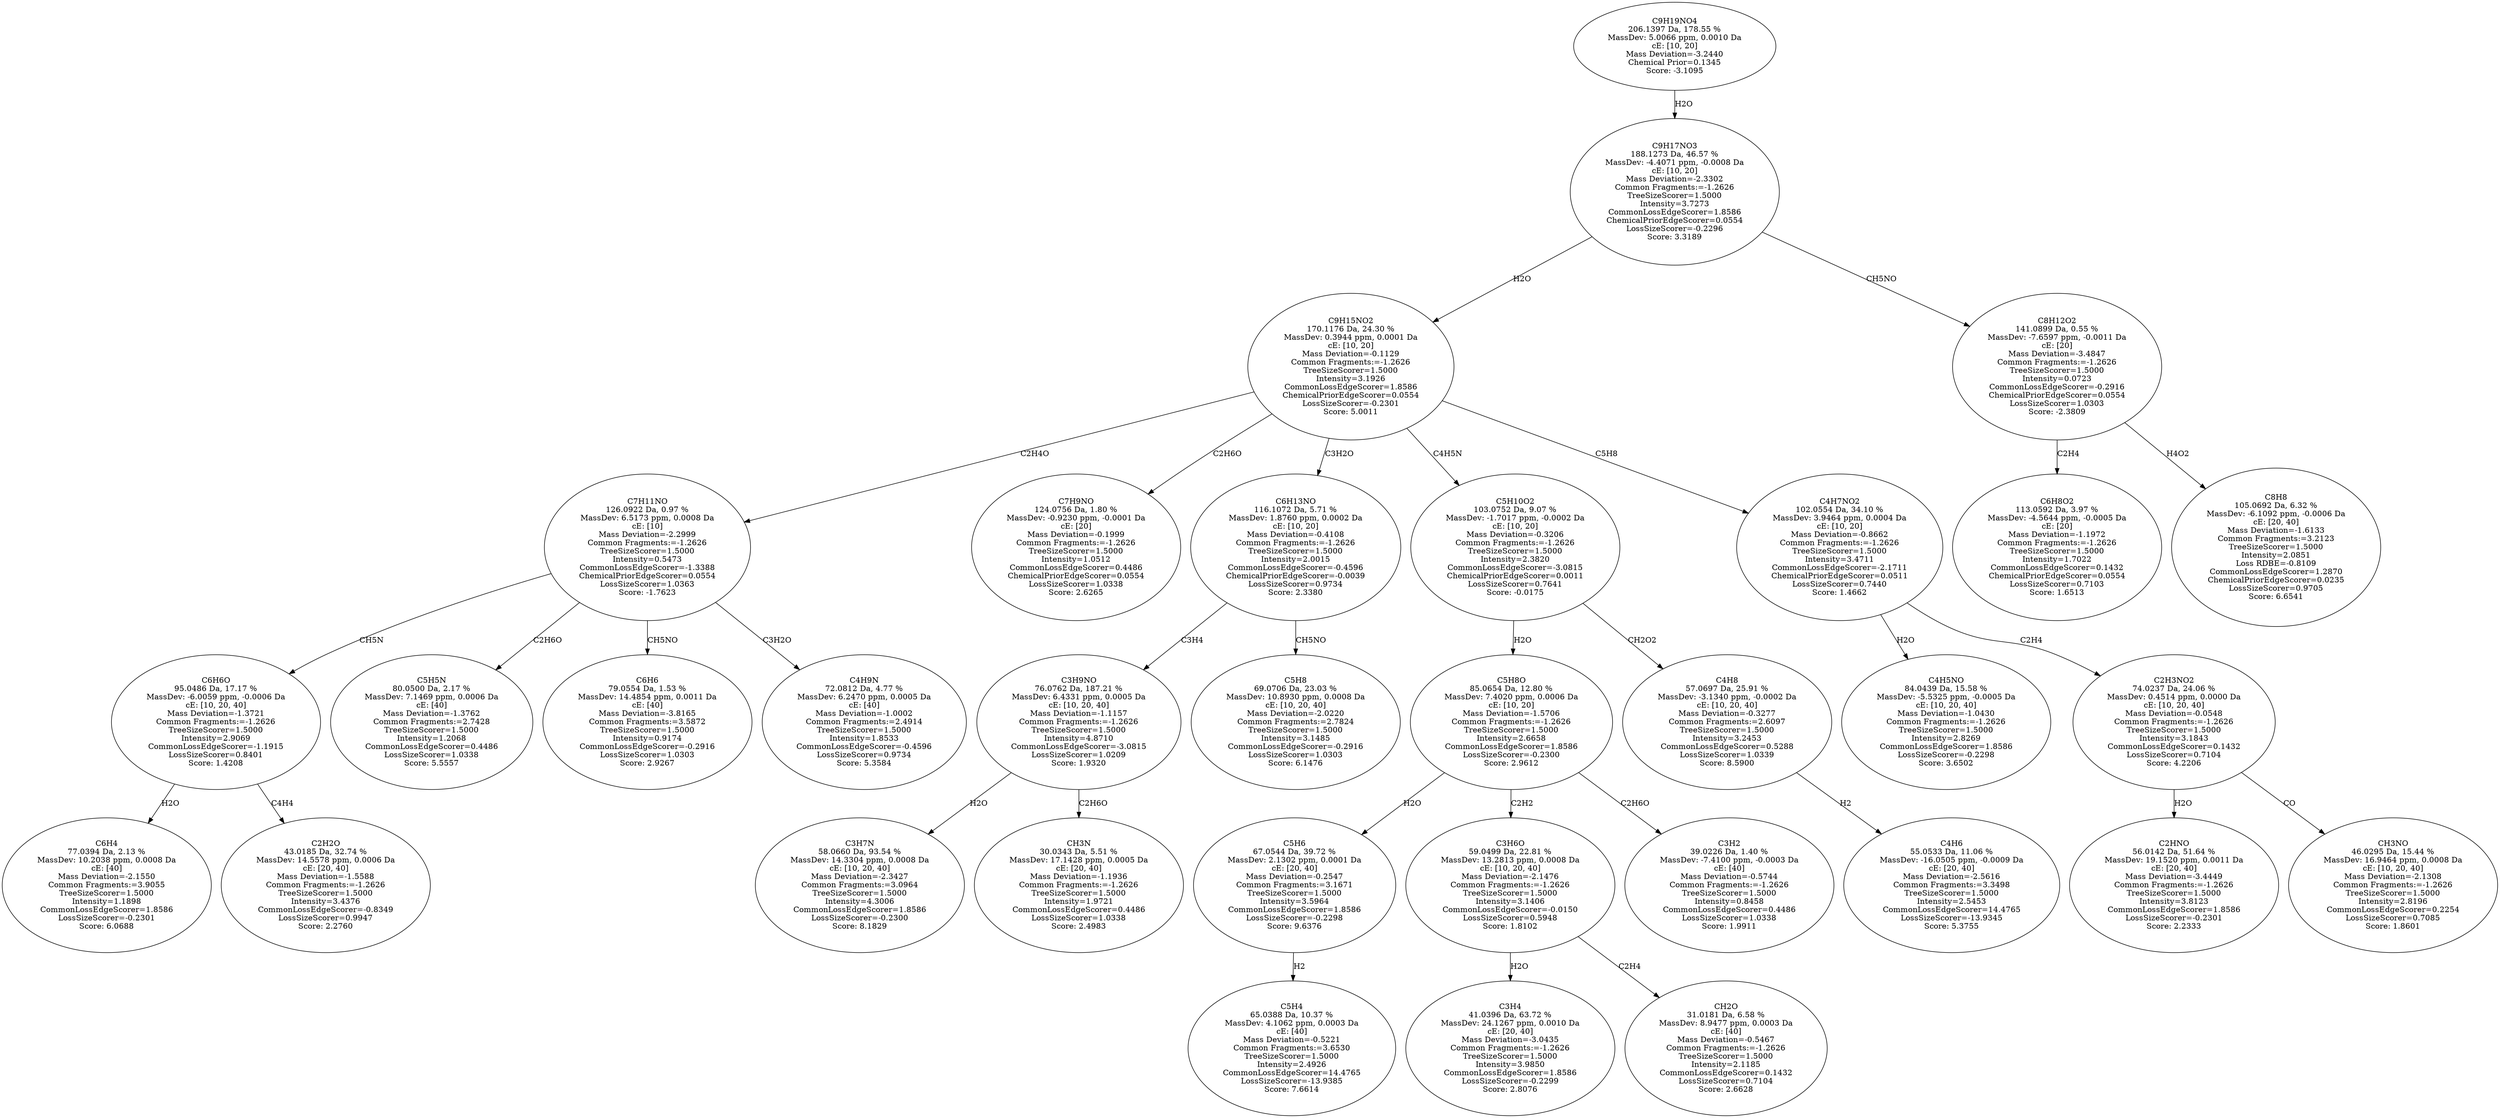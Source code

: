 strict digraph {
v1 [label="C6H4\n77.0394 Da, 2.13 %\nMassDev: 10.2038 ppm, 0.0008 Da\ncE: [40]\nMass Deviation=-2.1550\nCommon Fragments:=3.9055\nTreeSizeScorer=1.5000\nIntensity=1.1898\nCommonLossEdgeScorer=1.8586\nLossSizeScorer=-0.2301\nScore: 6.0688"];
v2 [label="C2H2O\n43.0185 Da, 32.74 %\nMassDev: 14.5578 ppm, 0.0006 Da\ncE: [20, 40]\nMass Deviation=-1.5588\nCommon Fragments:=-1.2626\nTreeSizeScorer=1.5000\nIntensity=3.4376\nCommonLossEdgeScorer=-0.8349\nLossSizeScorer=0.9947\nScore: 2.2760"];
v3 [label="C6H6O\n95.0486 Da, 17.17 %\nMassDev: -6.0059 ppm, -0.0006 Da\ncE: [10, 20, 40]\nMass Deviation=-1.3721\nCommon Fragments:=-1.2626\nTreeSizeScorer=1.5000\nIntensity=2.9069\nCommonLossEdgeScorer=-1.1915\nLossSizeScorer=0.8401\nScore: 1.4208"];
v4 [label="C5H5N\n80.0500 Da, 2.17 %\nMassDev: 7.1469 ppm, 0.0006 Da\ncE: [40]\nMass Deviation=-1.3762\nCommon Fragments:=2.7428\nTreeSizeScorer=1.5000\nIntensity=1.2068\nCommonLossEdgeScorer=0.4486\nLossSizeScorer=1.0338\nScore: 5.5557"];
v5 [label="C6H6\n79.0554 Da, 1.53 %\nMassDev: 14.4854 ppm, 0.0011 Da\ncE: [40]\nMass Deviation=-3.8165\nCommon Fragments:=3.5872\nTreeSizeScorer=1.5000\nIntensity=0.9174\nCommonLossEdgeScorer=-0.2916\nLossSizeScorer=1.0303\nScore: 2.9267"];
v6 [label="C4H9N\n72.0812 Da, 4.77 %\nMassDev: 6.2470 ppm, 0.0005 Da\ncE: [40]\nMass Deviation=-1.0002\nCommon Fragments:=2.4914\nTreeSizeScorer=1.5000\nIntensity=1.8533\nCommonLossEdgeScorer=-0.4596\nLossSizeScorer=0.9734\nScore: 5.3584"];
v7 [label="C7H11NO\n126.0922 Da, 0.97 %\nMassDev: 6.5173 ppm, 0.0008 Da\ncE: [10]\nMass Deviation=-2.2999\nCommon Fragments:=-1.2626\nTreeSizeScorer=1.5000\nIntensity=0.5473\nCommonLossEdgeScorer=-1.3388\nChemicalPriorEdgeScorer=0.0554\nLossSizeScorer=1.0363\nScore: -1.7623"];
v8 [label="C7H9NO\n124.0756 Da, 1.80 %\nMassDev: -0.9230 ppm, -0.0001 Da\ncE: [20]\nMass Deviation=-0.1999\nCommon Fragments:=-1.2626\nTreeSizeScorer=1.5000\nIntensity=1.0512\nCommonLossEdgeScorer=0.4486\nChemicalPriorEdgeScorer=0.0554\nLossSizeScorer=1.0338\nScore: 2.6265"];
v9 [label="C3H7N\n58.0660 Da, 93.54 %\nMassDev: 14.3304 ppm, 0.0008 Da\ncE: [10, 20, 40]\nMass Deviation=-2.3427\nCommon Fragments:=3.0964\nTreeSizeScorer=1.5000\nIntensity=4.3006\nCommonLossEdgeScorer=1.8586\nLossSizeScorer=-0.2300\nScore: 8.1829"];
v10 [label="CH3N\n30.0343 Da, 5.51 %\nMassDev: 17.1428 ppm, 0.0005 Da\ncE: [20, 40]\nMass Deviation=-1.1936\nCommon Fragments:=-1.2626\nTreeSizeScorer=1.5000\nIntensity=1.9721\nCommonLossEdgeScorer=0.4486\nLossSizeScorer=1.0338\nScore: 2.4983"];
v11 [label="C3H9NO\n76.0762 Da, 187.21 %\nMassDev: 6.4331 ppm, 0.0005 Da\ncE: [10, 20, 40]\nMass Deviation=-1.1157\nCommon Fragments:=-1.2626\nTreeSizeScorer=1.5000\nIntensity=4.8710\nCommonLossEdgeScorer=-3.0815\nLossSizeScorer=1.0209\nScore: 1.9320"];
v12 [label="C5H8\n69.0706 Da, 23.03 %\nMassDev: 10.8930 ppm, 0.0008 Da\ncE: [10, 20, 40]\nMass Deviation=-2.0220\nCommon Fragments:=2.7824\nTreeSizeScorer=1.5000\nIntensity=3.1485\nCommonLossEdgeScorer=-0.2916\nLossSizeScorer=1.0303\nScore: 6.1476"];
v13 [label="C6H13NO\n116.1072 Da, 5.71 %\nMassDev: 1.8760 ppm, 0.0002 Da\ncE: [10, 20]\nMass Deviation=-0.4108\nCommon Fragments:=-1.2626\nTreeSizeScorer=1.5000\nIntensity=2.0015\nCommonLossEdgeScorer=-0.4596\nChemicalPriorEdgeScorer=-0.0039\nLossSizeScorer=0.9734\nScore: 2.3380"];
v14 [label="C5H4\n65.0388 Da, 10.37 %\nMassDev: 4.1062 ppm, 0.0003 Da\ncE: [40]\nMass Deviation=-0.5221\nCommon Fragments:=3.6530\nTreeSizeScorer=1.5000\nIntensity=2.4926\nCommonLossEdgeScorer=14.4765\nLossSizeScorer=-13.9385\nScore: 7.6614"];
v15 [label="C5H6\n67.0544 Da, 39.72 %\nMassDev: 2.1302 ppm, 0.0001 Da\ncE: [20, 40]\nMass Deviation=-0.2547\nCommon Fragments:=3.1671\nTreeSizeScorer=1.5000\nIntensity=3.5964\nCommonLossEdgeScorer=1.8586\nLossSizeScorer=-0.2298\nScore: 9.6376"];
v16 [label="C3H4\n41.0396 Da, 63.72 %\nMassDev: 24.1267 ppm, 0.0010 Da\ncE: [20, 40]\nMass Deviation=-3.0435\nCommon Fragments:=-1.2626\nTreeSizeScorer=1.5000\nIntensity=3.9850\nCommonLossEdgeScorer=1.8586\nLossSizeScorer=-0.2299\nScore: 2.8076"];
v17 [label="CH2O\n31.0181 Da, 6.58 %\nMassDev: 8.9477 ppm, 0.0003 Da\ncE: [40]\nMass Deviation=-0.5467\nCommon Fragments:=-1.2626\nTreeSizeScorer=1.5000\nIntensity=2.1185\nCommonLossEdgeScorer=0.1432\nLossSizeScorer=0.7104\nScore: 2.6628"];
v18 [label="C3H6O\n59.0499 Da, 22.81 %\nMassDev: 13.2813 ppm, 0.0008 Da\ncE: [10, 20, 40]\nMass Deviation=-2.1476\nCommon Fragments:=-1.2626\nTreeSizeScorer=1.5000\nIntensity=3.1406\nCommonLossEdgeScorer=-0.0150\nLossSizeScorer=0.5948\nScore: 1.8102"];
v19 [label="C3H2\n39.0226 Da, 1.40 %\nMassDev: -7.4100 ppm, -0.0003 Da\ncE: [40]\nMass Deviation=-0.5744\nCommon Fragments:=-1.2626\nTreeSizeScorer=1.5000\nIntensity=0.8458\nCommonLossEdgeScorer=0.4486\nLossSizeScorer=1.0338\nScore: 1.9911"];
v20 [label="C5H8O\n85.0654 Da, 12.80 %\nMassDev: 7.4020 ppm, 0.0006 Da\ncE: [10, 20]\nMass Deviation=-1.5706\nCommon Fragments:=-1.2626\nTreeSizeScorer=1.5000\nIntensity=2.6658\nCommonLossEdgeScorer=1.8586\nLossSizeScorer=-0.2300\nScore: 2.9612"];
v21 [label="C4H6\n55.0533 Da, 11.06 %\nMassDev: -16.0505 ppm, -0.0009 Da\ncE: [20, 40]\nMass Deviation=-2.5616\nCommon Fragments:=3.3498\nTreeSizeScorer=1.5000\nIntensity=2.5453\nCommonLossEdgeScorer=14.4765\nLossSizeScorer=-13.9345\nScore: 5.3755"];
v22 [label="C4H8\n57.0697 Da, 25.91 %\nMassDev: -3.1340 ppm, -0.0002 Da\ncE: [10, 20, 40]\nMass Deviation=-0.3277\nCommon Fragments:=2.6097\nTreeSizeScorer=1.5000\nIntensity=3.2453\nCommonLossEdgeScorer=0.5288\nLossSizeScorer=1.0339\nScore: 8.5900"];
v23 [label="C5H10O2\n103.0752 Da, 9.07 %\nMassDev: -1.7017 ppm, -0.0002 Da\ncE: [10, 20]\nMass Deviation=-0.3206\nCommon Fragments:=-1.2626\nTreeSizeScorer=1.5000\nIntensity=2.3820\nCommonLossEdgeScorer=-3.0815\nChemicalPriorEdgeScorer=0.0011\nLossSizeScorer=0.7641\nScore: -0.0175"];
v24 [label="C4H5NO\n84.0439 Da, 15.58 %\nMassDev: -5.5325 ppm, -0.0005 Da\ncE: [10, 20, 40]\nMass Deviation=-1.0430\nCommon Fragments:=-1.2626\nTreeSizeScorer=1.5000\nIntensity=2.8269\nCommonLossEdgeScorer=1.8586\nLossSizeScorer=-0.2298\nScore: 3.6502"];
v25 [label="C2HNO\n56.0142 Da, 51.64 %\nMassDev: 19.1520 ppm, 0.0011 Da\ncE: [20, 40]\nMass Deviation=-3.4449\nCommon Fragments:=-1.2626\nTreeSizeScorer=1.5000\nIntensity=3.8123\nCommonLossEdgeScorer=1.8586\nLossSizeScorer=-0.2301\nScore: 2.2333"];
v26 [label="CH3NO\n46.0295 Da, 15.44 %\nMassDev: 16.9464 ppm, 0.0008 Da\ncE: [10, 20, 40]\nMass Deviation=-2.1308\nCommon Fragments:=-1.2626\nTreeSizeScorer=1.5000\nIntensity=2.8196\nCommonLossEdgeScorer=0.2254\nLossSizeScorer=0.7085\nScore: 1.8601"];
v27 [label="C2H3NO2\n74.0237 Da, 24.06 %\nMassDev: 0.4514 ppm, 0.0000 Da\ncE: [10, 20, 40]\nMass Deviation=-0.0548\nCommon Fragments:=-1.2626\nTreeSizeScorer=1.5000\nIntensity=3.1843\nCommonLossEdgeScorer=0.1432\nLossSizeScorer=0.7104\nScore: 4.2206"];
v28 [label="C4H7NO2\n102.0554 Da, 34.10 %\nMassDev: 3.9464 ppm, 0.0004 Da\ncE: [10, 20]\nMass Deviation=-0.8662\nCommon Fragments:=-1.2626\nTreeSizeScorer=1.5000\nIntensity=3.4711\nCommonLossEdgeScorer=-2.1711\nChemicalPriorEdgeScorer=0.0511\nLossSizeScorer=0.7440\nScore: 1.4662"];
v29 [label="C9H15NO2\n170.1176 Da, 24.30 %\nMassDev: 0.3944 ppm, 0.0001 Da\ncE: [10, 20]\nMass Deviation=-0.1129\nCommon Fragments:=-1.2626\nTreeSizeScorer=1.5000\nIntensity=3.1926\nCommonLossEdgeScorer=1.8586\nChemicalPriorEdgeScorer=0.0554\nLossSizeScorer=-0.2301\nScore: 5.0011"];
v30 [label="C6H8O2\n113.0592 Da, 3.97 %\nMassDev: -4.5644 ppm, -0.0005 Da\ncE: [20]\nMass Deviation=-1.1972\nCommon Fragments:=-1.2626\nTreeSizeScorer=1.5000\nIntensity=1.7022\nCommonLossEdgeScorer=0.1432\nChemicalPriorEdgeScorer=0.0554\nLossSizeScorer=0.7103\nScore: 1.6513"];
v31 [label="C8H8\n105.0692 Da, 6.32 %\nMassDev: -6.1092 ppm, -0.0006 Da\ncE: [20, 40]\nMass Deviation=-1.6133\nCommon Fragments:=3.2123\nTreeSizeScorer=1.5000\nIntensity=2.0851\nLoss RDBE=-0.8109\nCommonLossEdgeScorer=1.2870\nChemicalPriorEdgeScorer=0.0235\nLossSizeScorer=0.9705\nScore: 6.6541"];
v32 [label="C8H12O2\n141.0899 Da, 0.55 %\nMassDev: -7.6597 ppm, -0.0011 Da\ncE: [20]\nMass Deviation=-3.4847\nCommon Fragments:=-1.2626\nTreeSizeScorer=1.5000\nIntensity=0.0723\nCommonLossEdgeScorer=-0.2916\nChemicalPriorEdgeScorer=0.0554\nLossSizeScorer=1.0303\nScore: -2.3809"];
v33 [label="C9H17NO3\n188.1273 Da, 46.57 %\nMassDev: -4.4071 ppm, -0.0008 Da\ncE: [10, 20]\nMass Deviation=-2.3302\nCommon Fragments:=-1.2626\nTreeSizeScorer=1.5000\nIntensity=3.7273\nCommonLossEdgeScorer=1.8586\nChemicalPriorEdgeScorer=0.0554\nLossSizeScorer=-0.2296\nScore: 3.3189"];
v34 [label="C9H19NO4\n206.1397 Da, 178.55 %\nMassDev: 5.0066 ppm, 0.0010 Da\ncE: [10, 20]\nMass Deviation=-3.2440\nChemical Prior=0.1345\nScore: -3.1095"];
v3 -> v1 [label="H2O"];
v3 -> v2 [label="C4H4"];
v7 -> v3 [label="CH5N"];
v7 -> v4 [label="C2H6O"];
v7 -> v5 [label="CH5NO"];
v7 -> v6 [label="C3H2O"];
v29 -> v7 [label="C2H4O"];
v29 -> v8 [label="C2H6O"];
v11 -> v9 [label="H2O"];
v11 -> v10 [label="C2H6O"];
v13 -> v11 [label="C3H4"];
v13 -> v12 [label="CH5NO"];
v29 -> v13 [label="C3H2O"];
v15 -> v14 [label="H2"];
v20 -> v15 [label="H2O"];
v18 -> v16 [label="H2O"];
v18 -> v17 [label="C2H4"];
v20 -> v18 [label="C2H2"];
v20 -> v19 [label="C2H6O"];
v23 -> v20 [label="H2O"];
v22 -> v21 [label="H2"];
v23 -> v22 [label="CH2O2"];
v29 -> v23 [label="C4H5N"];
v28 -> v24 [label="H2O"];
v27 -> v25 [label="H2O"];
v27 -> v26 [label="CO"];
v28 -> v27 [label="C2H4"];
v29 -> v28 [label="C5H8"];
v33 -> v29 [label="H2O"];
v32 -> v30 [label="C2H4"];
v32 -> v31 [label="H4O2"];
v33 -> v32 [label="CH5NO"];
v34 -> v33 [label="H2O"];
}
